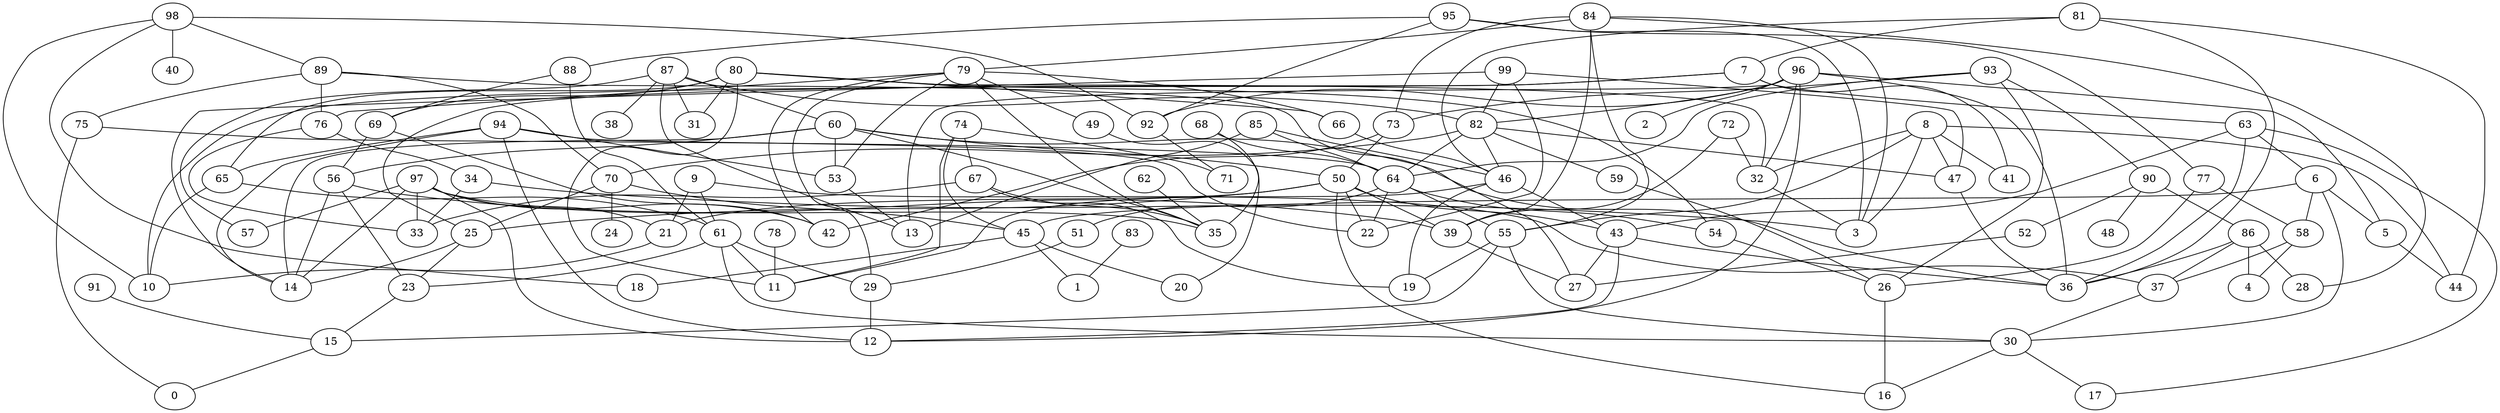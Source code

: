digraph GG_graph {

subgraph G_graph {
edge [color = black]
"63" -> "36" [dir = none]
"72" -> "39" [dir = none]
"97" -> "42" [dir = none]
"91" -> "15" [dir = none]
"78" -> "11" [dir = none]
"83" -> "1" [dir = none]
"6" -> "30" [dir = none]
"58" -> "4" [dir = none]
"30" -> "17" [dir = none]
"84" -> "73" [dir = none]
"9" -> "21" [dir = none]
"99" -> "47" [dir = none]
"99" -> "82" [dir = none]
"82" -> "70" [dir = none]
"82" -> "59" [dir = none]
"82" -> "64" [dir = none]
"98" -> "10" [dir = none]
"98" -> "40" [dir = none]
"98" -> "92" [dir = none]
"98" -> "89" [dir = none]
"89" -> "27" [dir = none]
"89" -> "75" [dir = none]
"87" -> "38" [dir = none]
"87" -> "31" [dir = none]
"87" -> "57" [dir = none]
"87" -> "60" [dir = none]
"8" -> "32" [dir = none]
"64" -> "51" [dir = none]
"64" -> "54" [dir = none]
"64" -> "55" [dir = none]
"64" -> "22" [dir = none]
"60" -> "14" [dir = none]
"60" -> "35" [dir = none]
"60" -> "36" [dir = none]
"60" -> "56" [dir = none]
"60" -> "50" [dir = none]
"7" -> "41" [dir = none]
"7" -> "10" [dir = none]
"65" -> "61" [dir = none]
"73" -> "42" [dir = none]
"73" -> "50" [dir = none]
"75" -> "0" [dir = none]
"75" -> "64" [dir = none]
"79" -> "29" [dir = none]
"79" -> "66" [dir = none]
"79" -> "76" [dir = none]
"79" -> "53" [dir = none]
"79" -> "49" [dir = none]
"79" -> "35" [dir = none]
"56" -> "23" [dir = none]
"43" -> "12" [dir = none]
"43" -> "36" [dir = none]
"96" -> "5" [dir = none]
"96" -> "13" [dir = none]
"96" -> "32" [dir = none]
"96" -> "2" [dir = none]
"96" -> "36" [dir = none]
"94" -> "65" [dir = none]
"94" -> "22" [dir = none]
"85" -> "64" [dir = none]
"93" -> "90" [dir = none]
"93" -> "73" [dir = none]
"32" -> "3" [dir = none]
"62" -> "35" [dir = none]
"55" -> "15" [dir = none]
"45" -> "18" [dir = none]
"45" -> "1" [dir = none]
"80" -> "11" [dir = none]
"80" -> "32" [dir = none]
"49" -> "20" [dir = none]
"74" -> "71" [dir = none]
"74" -> "45" [dir = none]
"61" -> "30" [dir = none]
"50" -> "21" [dir = none]
"50" -> "16" [dir = none]
"50" -> "39" [dir = none]
"50" -> "22" [dir = none]
"59" -> "26" [dir = none]
"67" -> "19" [dir = none]
"67" -> "35" [dir = none]
"68" -> "35" [dir = none]
"70" -> "24" [dir = none]
"70" -> "25" [dir = none]
"70" -> "45" [dir = none]
"86" -> "4" [dir = none]
"86" -> "28" [dir = none]
"86" -> "37" [dir = none]
"86" -> "36" [dir = none]
"95" -> "77" [dir = none]
"95" -> "88" [dir = none]
"95" -> "92" [dir = none]
"69" -> "42" [dir = none]
"81" -> "44" [dir = none]
"81" -> "36" [dir = none]
"52" -> "27" [dir = none]
"76" -> "34" [dir = none]
"76" -> "33" [dir = none]
"90" -> "48" [dir = none]
"46" -> "11" [dir = none]
"67" -> "33" [dir = none]
"97" -> "33" [dir = none]
"95" -> "3" [dir = none]
"80" -> "31" [dir = none]
"92" -> "71" [dir = none]
"88" -> "61" [dir = none]
"21" -> "10" [dir = none]
"26" -> "16" [dir = none]
"74" -> "11" [dir = none]
"96" -> "92" [dir = none]
"23" -> "15" [dir = none]
"63" -> "43" [dir = none]
"46" -> "43" [dir = none]
"94" -> "12" [dir = none]
"69" -> "56" [dir = none]
"46" -> "19" [dir = none]
"99" -> "14" [dir = none]
"56" -> "39" [dir = none]
"63" -> "17" [dir = none]
"88" -> "69" [dir = none]
"30" -> "16" [dir = none]
"96" -> "12" [dir = none]
"97" -> "14" [dir = none]
"29" -> "12" [dir = none]
"77" -> "58" [dir = none]
"81" -> "7" [dir = none]
"84" -> "39" [dir = none]
"80" -> "54" [dir = none]
"97" -> "57" [dir = none]
"90" -> "86" [dir = none]
"84" -> "55" [dir = none]
"79" -> "42" [dir = none]
"61" -> "23" [dir = none]
"7" -> "63" [dir = none]
"84" -> "3" [dir = none]
"58" -> "37" [dir = none]
"39" -> "27" [dir = none]
"5" -> "44" [dir = none]
"56" -> "14" [dir = none]
"8" -> "44" [dir = none]
"15" -> "0" [dir = none]
"25" -> "23" [dir = none]
"55" -> "19" [dir = none]
"81" -> "46" [dir = none]
"74" -> "67" [dir = none]
"84" -> "28" [dir = none]
"80" -> "66" [dir = none]
"93" -> "26" [dir = none]
"85" -> "46" [dir = none]
"89" -> "76" [dir = none]
"90" -> "52" [dir = none]
"66" -> "46" [dir = none]
"87" -> "82" [dir = none]
"37" -> "30" [dir = none]
"8" -> "47" [dir = none]
"43" -> "27" [dir = none]
"80" -> "69" [dir = none]
"7" -> "25" [dir = none]
"53" -> "13" [dir = none]
"72" -> "32" [dir = none]
"25" -> "14" [dir = none]
"50" -> "25" [dir = none]
"84" -> "79" [dir = none]
"54" -> "26" [dir = none]
"47" -> "36" [dir = none]
"97" -> "21" [dir = none]
"9" -> "37" [dir = none]
"94" -> "53" [dir = none]
"96" -> "82" [dir = none]
"65" -> "10" [dir = none]
"6" -> "5" [dir = none]
"55" -> "30" [dir = none]
"97" -> "35" [dir = none]
"6" -> "45" [dir = none]
"61" -> "11" [dir = none]
"80" -> "65" [dir = none]
"87" -> "13" [dir = none]
"34" -> "3" [dir = none]
"9" -> "61" [dir = none]
"51" -> "29" [dir = none]
"6" -> "58" [dir = none]
"68" -> "64" [dir = none]
"77" -> "26" [dir = none]
"97" -> "12" [dir = none]
"45" -> "20" [dir = none]
"34" -> "33" [dir = none]
"99" -> "22" [dir = none]
"50" -> "43" [dir = none]
"61" -> "29" [dir = none]
"82" -> "47" [dir = none]
"85" -> "13" [dir = none]
"98" -> "18" [dir = none]
"82" -> "46" [dir = none]
"89" -> "70" [dir = none]
"60" -> "53" [dir = none]
"93" -> "64" [dir = none]
"8" -> "41" [dir = none]
"94" -> "14" [dir = none]
"8" -> "3" [dir = none]
"63" -> "6" [dir = none]
"8" -> "55" [dir = none]
}

}
